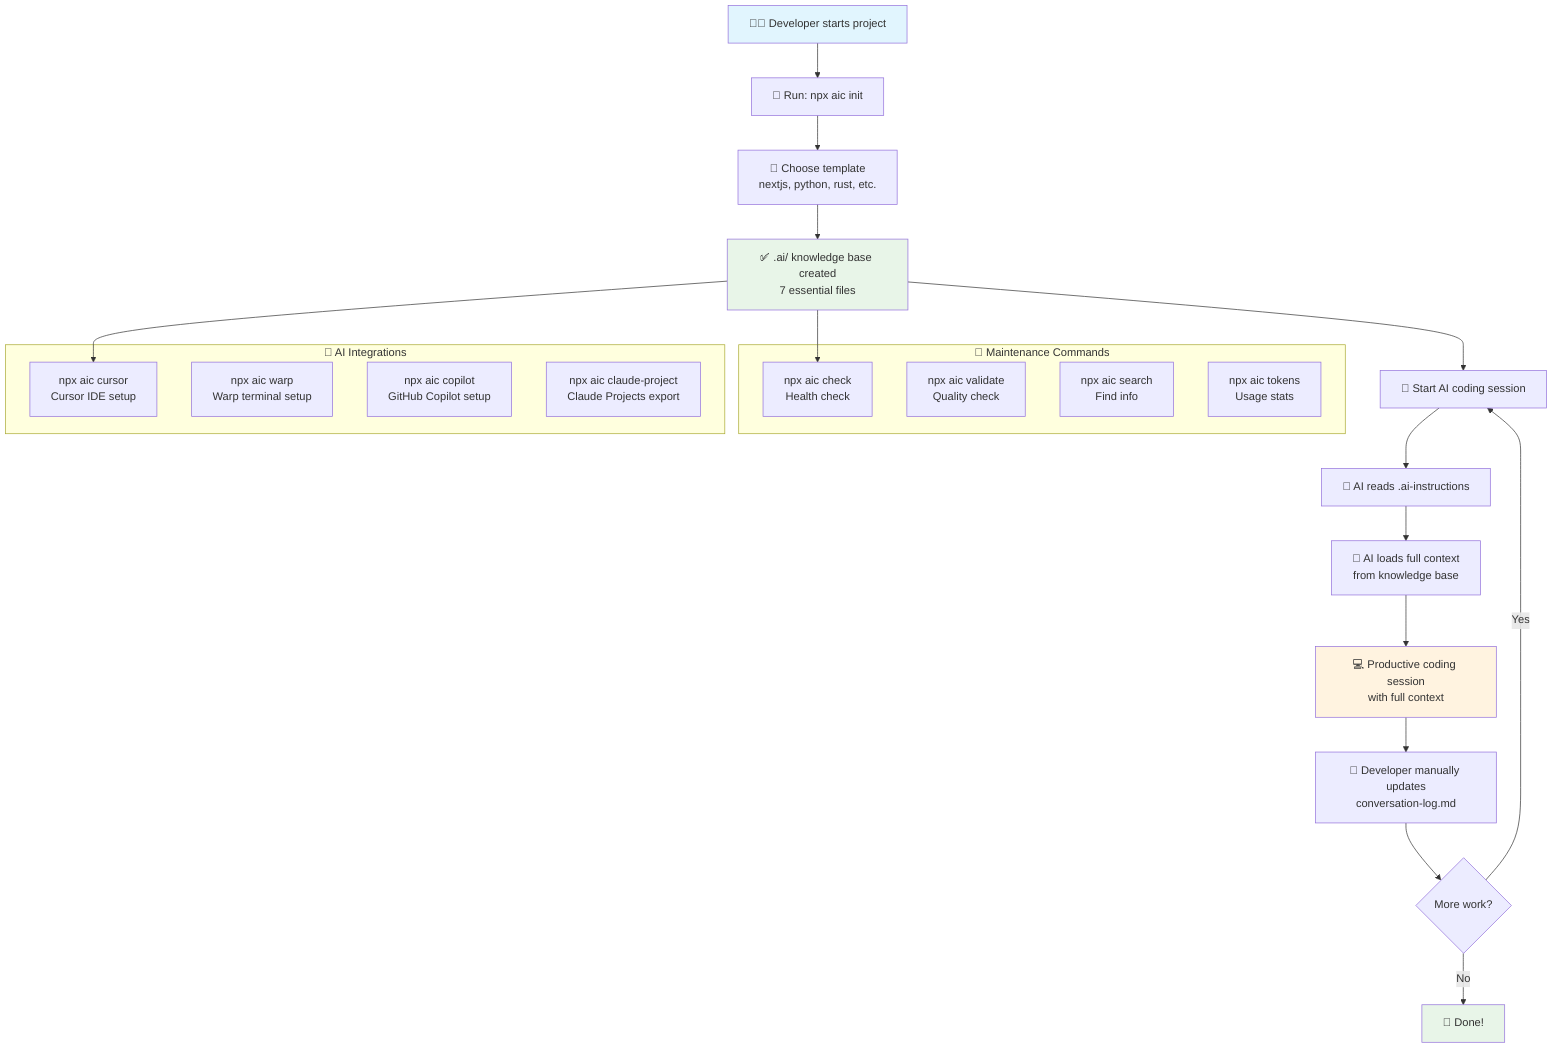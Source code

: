 graph TD
    A[👨‍💻 Developer starts project] --> B[📁 Run: npx aic init]
    B --> C[🎯 Choose template<br/>nextjs, python, rust, etc.]
    C --> D[✅ .ai/ knowledge base created<br/>7 essential files]
    
    D --> E[🤖 Start AI coding session]
    E --> F[📖 AI reads .ai-instructions]
    F --> G[🧠 AI loads full context<br/>from knowledge base]
    
    G --> H[💻 Productive coding session<br/>with full context]
    H --> I[📝 Developer manually updates<br/>conversation-log.md]
    
    I --> J{More work?}
    J -->|Yes| E
    J -->|No| K[🎉 Done!]
    
    subgraph "🔧 Maintenance Commands"
        L[npx aic check<br/>Health check]
        M[npx aic validate<br/>Quality check]
        N[npx aic search<br/>Find info]
        O[npx aic tokens<br/>Usage stats]
    end
    
    subgraph "🤖 AI Integrations"
        P[npx aic cursor<br/>Cursor IDE setup]
        Q[npx aic warp<br/>Warp terminal setup]
        R[npx aic copilot<br/>GitHub Copilot setup]
        S[npx aic claude-project<br/>Claude Projects export]
    end
    
    D --> L
    D --> P
    
    style A fill:#e1f5fe
    style D fill:#e8f5e8
    style H fill:#fff3e0
    style K fill:#e8f5e8